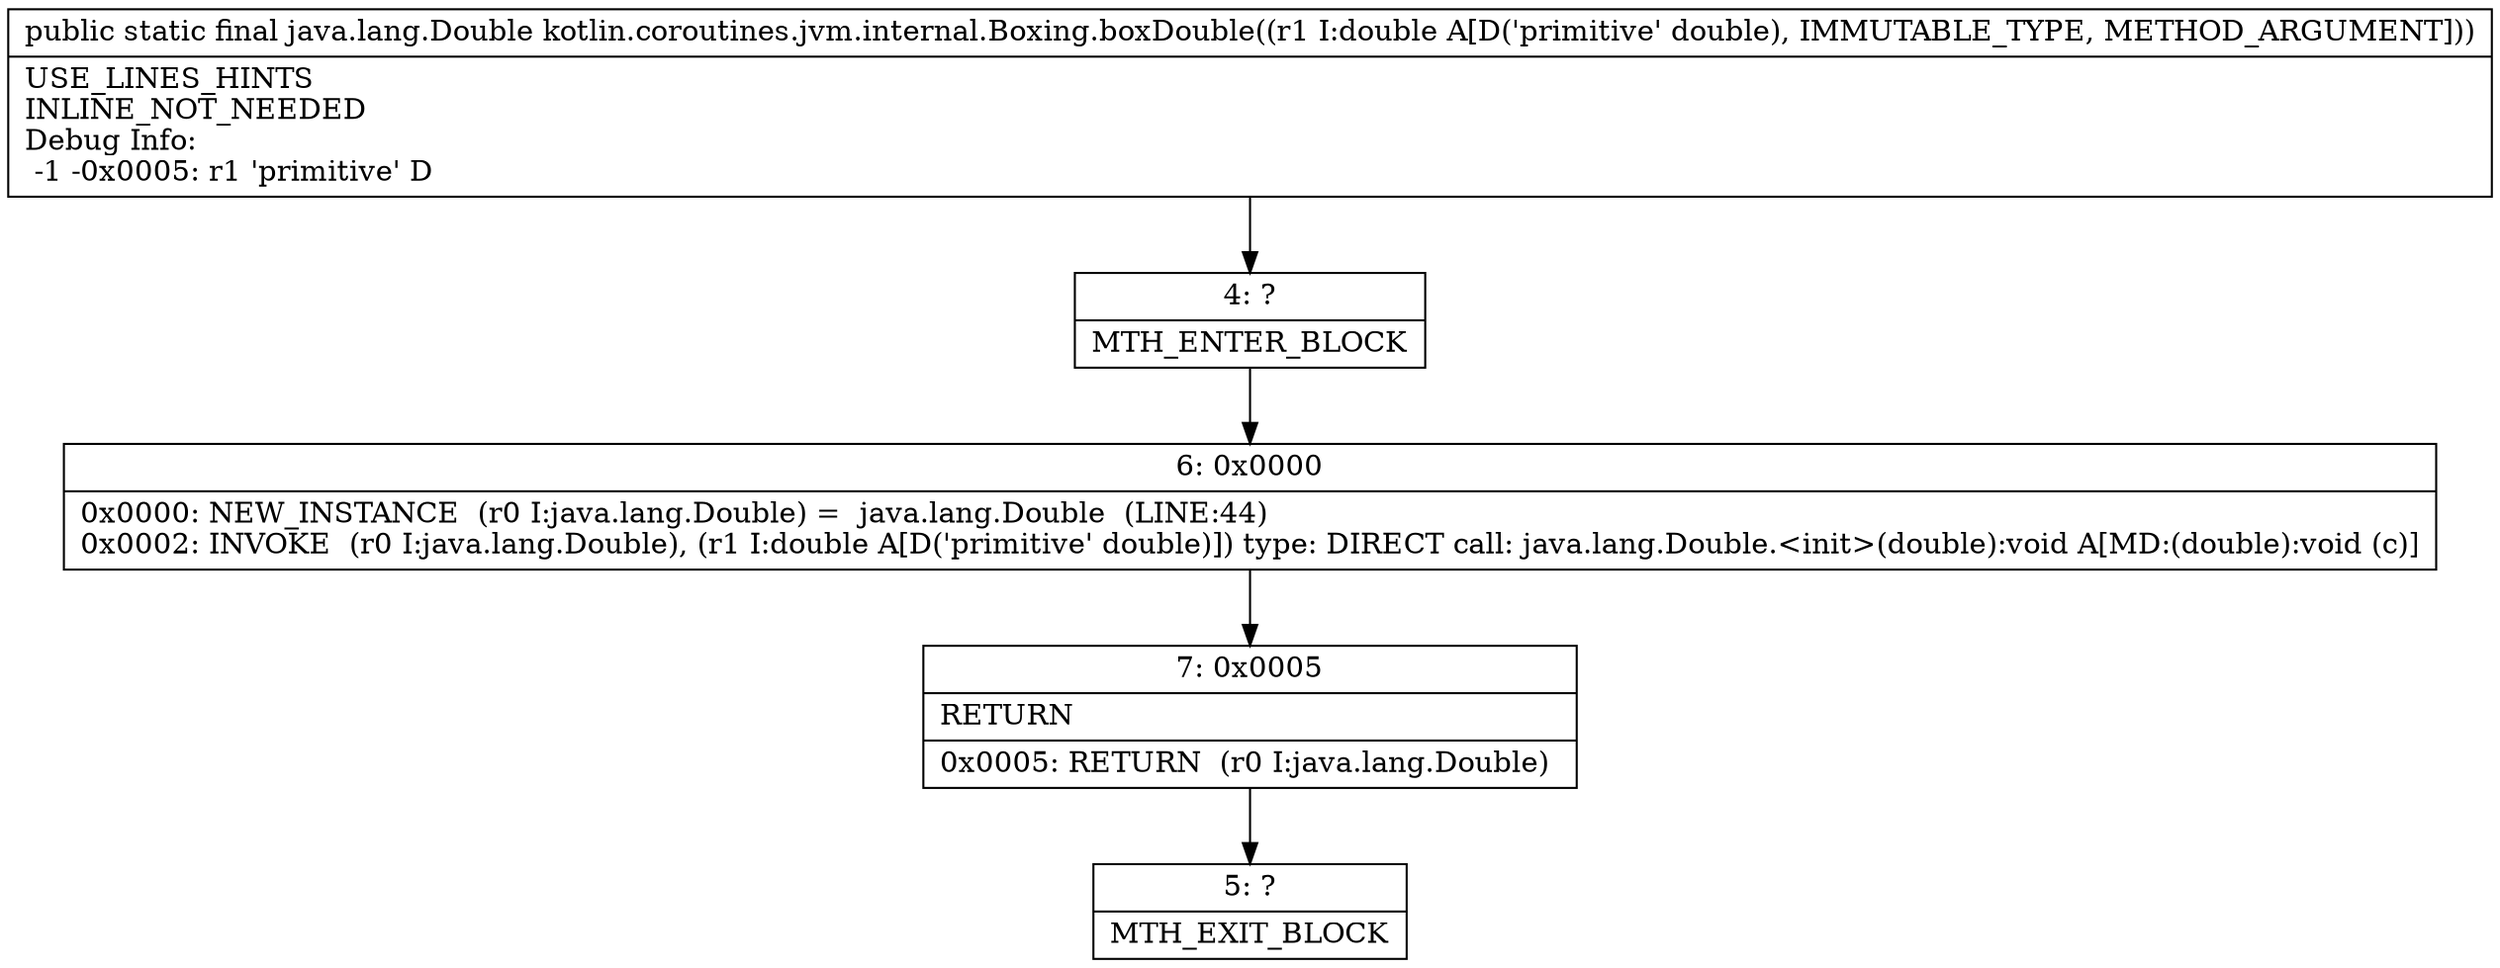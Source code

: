digraph "CFG forkotlin.coroutines.jvm.internal.Boxing.boxDouble(D)Ljava\/lang\/Double;" {
Node_4 [shape=record,label="{4\:\ ?|MTH_ENTER_BLOCK\l}"];
Node_6 [shape=record,label="{6\:\ 0x0000|0x0000: NEW_INSTANCE  (r0 I:java.lang.Double) =  java.lang.Double  (LINE:44)\l0x0002: INVOKE  (r0 I:java.lang.Double), (r1 I:double A[D('primitive' double)]) type: DIRECT call: java.lang.Double.\<init\>(double):void A[MD:(double):void (c)]\l}"];
Node_7 [shape=record,label="{7\:\ 0x0005|RETURN\l|0x0005: RETURN  (r0 I:java.lang.Double) \l}"];
Node_5 [shape=record,label="{5\:\ ?|MTH_EXIT_BLOCK\l}"];
MethodNode[shape=record,label="{public static final java.lang.Double kotlin.coroutines.jvm.internal.Boxing.boxDouble((r1 I:double A[D('primitive' double), IMMUTABLE_TYPE, METHOD_ARGUMENT]))  | USE_LINES_HINTS\lINLINE_NOT_NEEDED\lDebug Info:\l  \-1 \-0x0005: r1 'primitive' D\l}"];
MethodNode -> Node_4;Node_4 -> Node_6;
Node_6 -> Node_7;
Node_7 -> Node_5;
}

